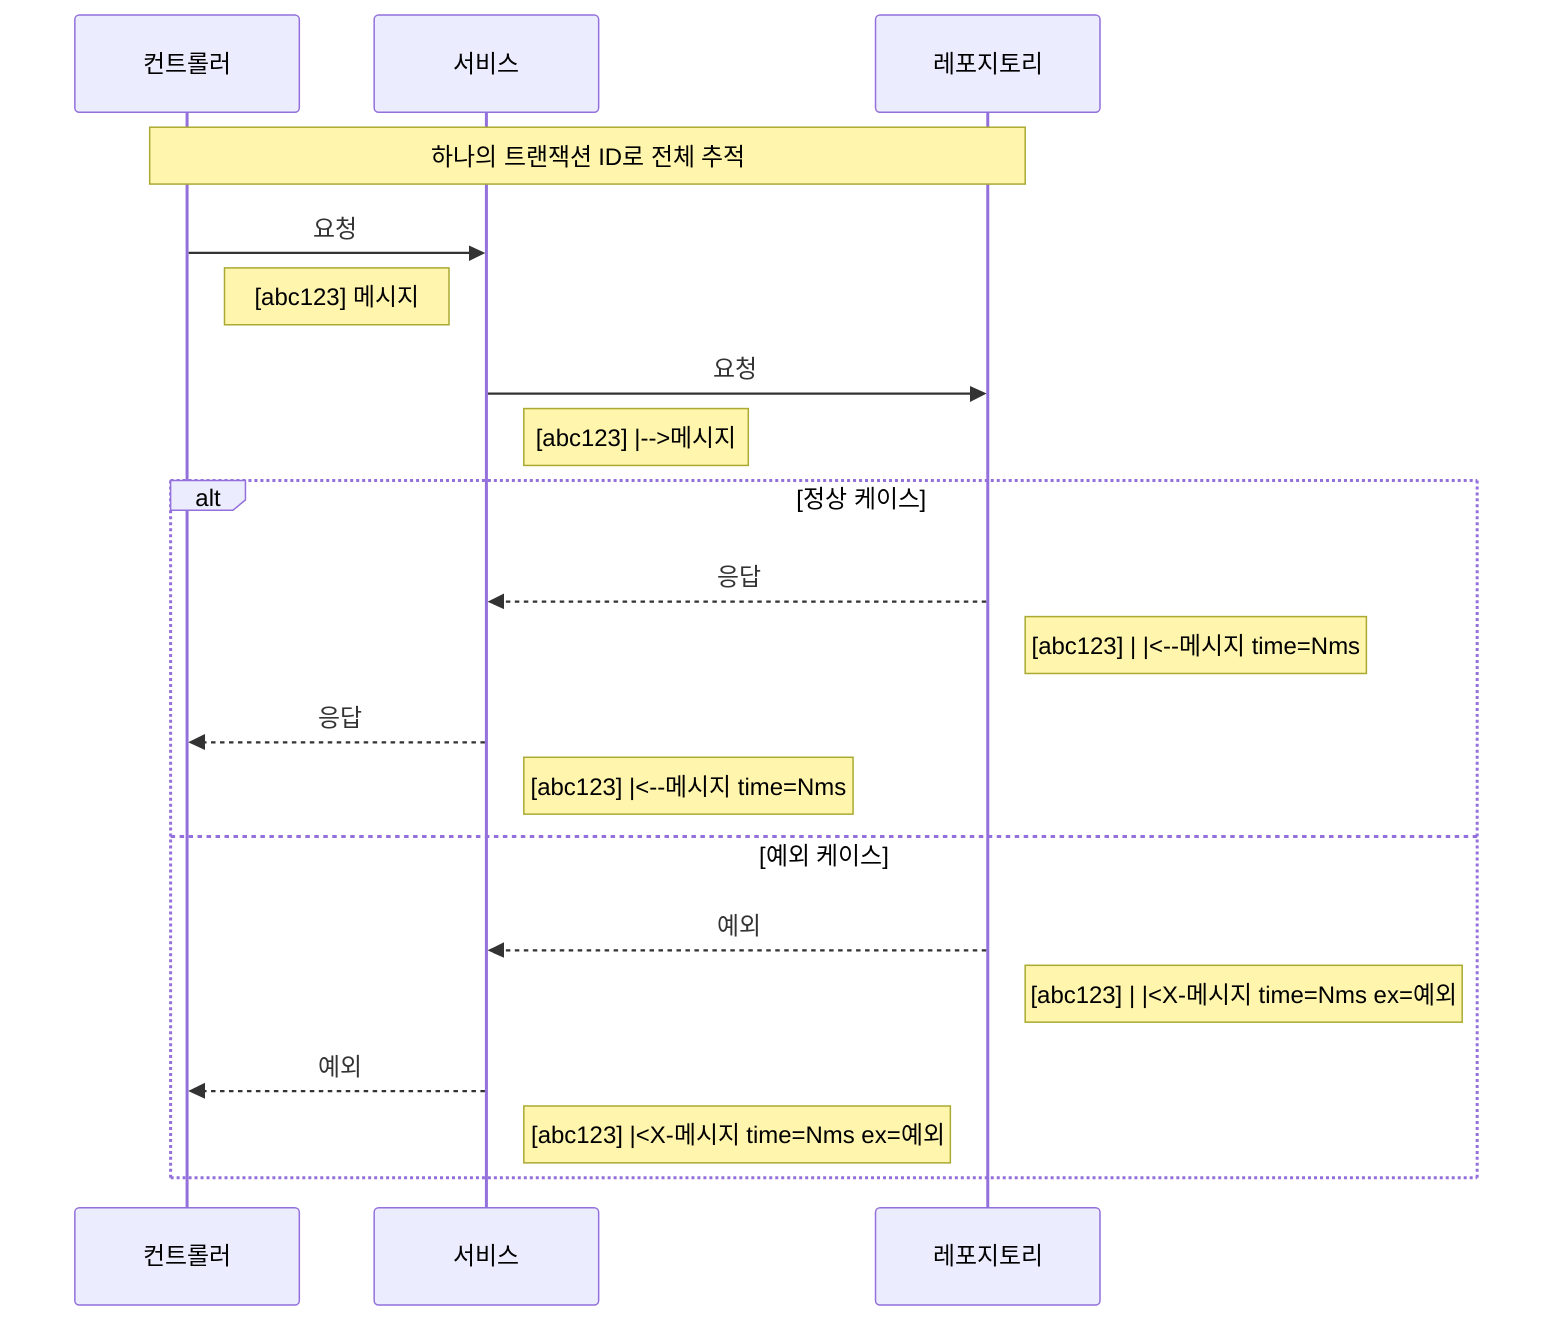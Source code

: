 sequenceDiagram
    participant C as 컨트롤러
    participant S as 서비스
    participant R as 레포지토리
    
    Note over C,R: 하나의 트랜잭션 ID로 전체 추적
    
    C->>S: 요청
    Note right of C: [abc123] 메시지
    
    S->>R: 요청
    Note right of S: [abc123] |-->메시지
    
    alt 정상 케이스
        R-->>S: 응답
        Note right of R: [abc123] |   |<--메시지 time=Nms
        
        S-->>C: 응답
        Note right of S: [abc123] |<--메시지 time=Nms
    else 예외 케이스
        R-->>S: 예외
        Note right of R: [abc123] |   |<X-메시지 time=Nms ex=예외
        
        S-->>C: 예외
        Note right of S: [abc123] |<X-메시지 time=Nms ex=예외
    end